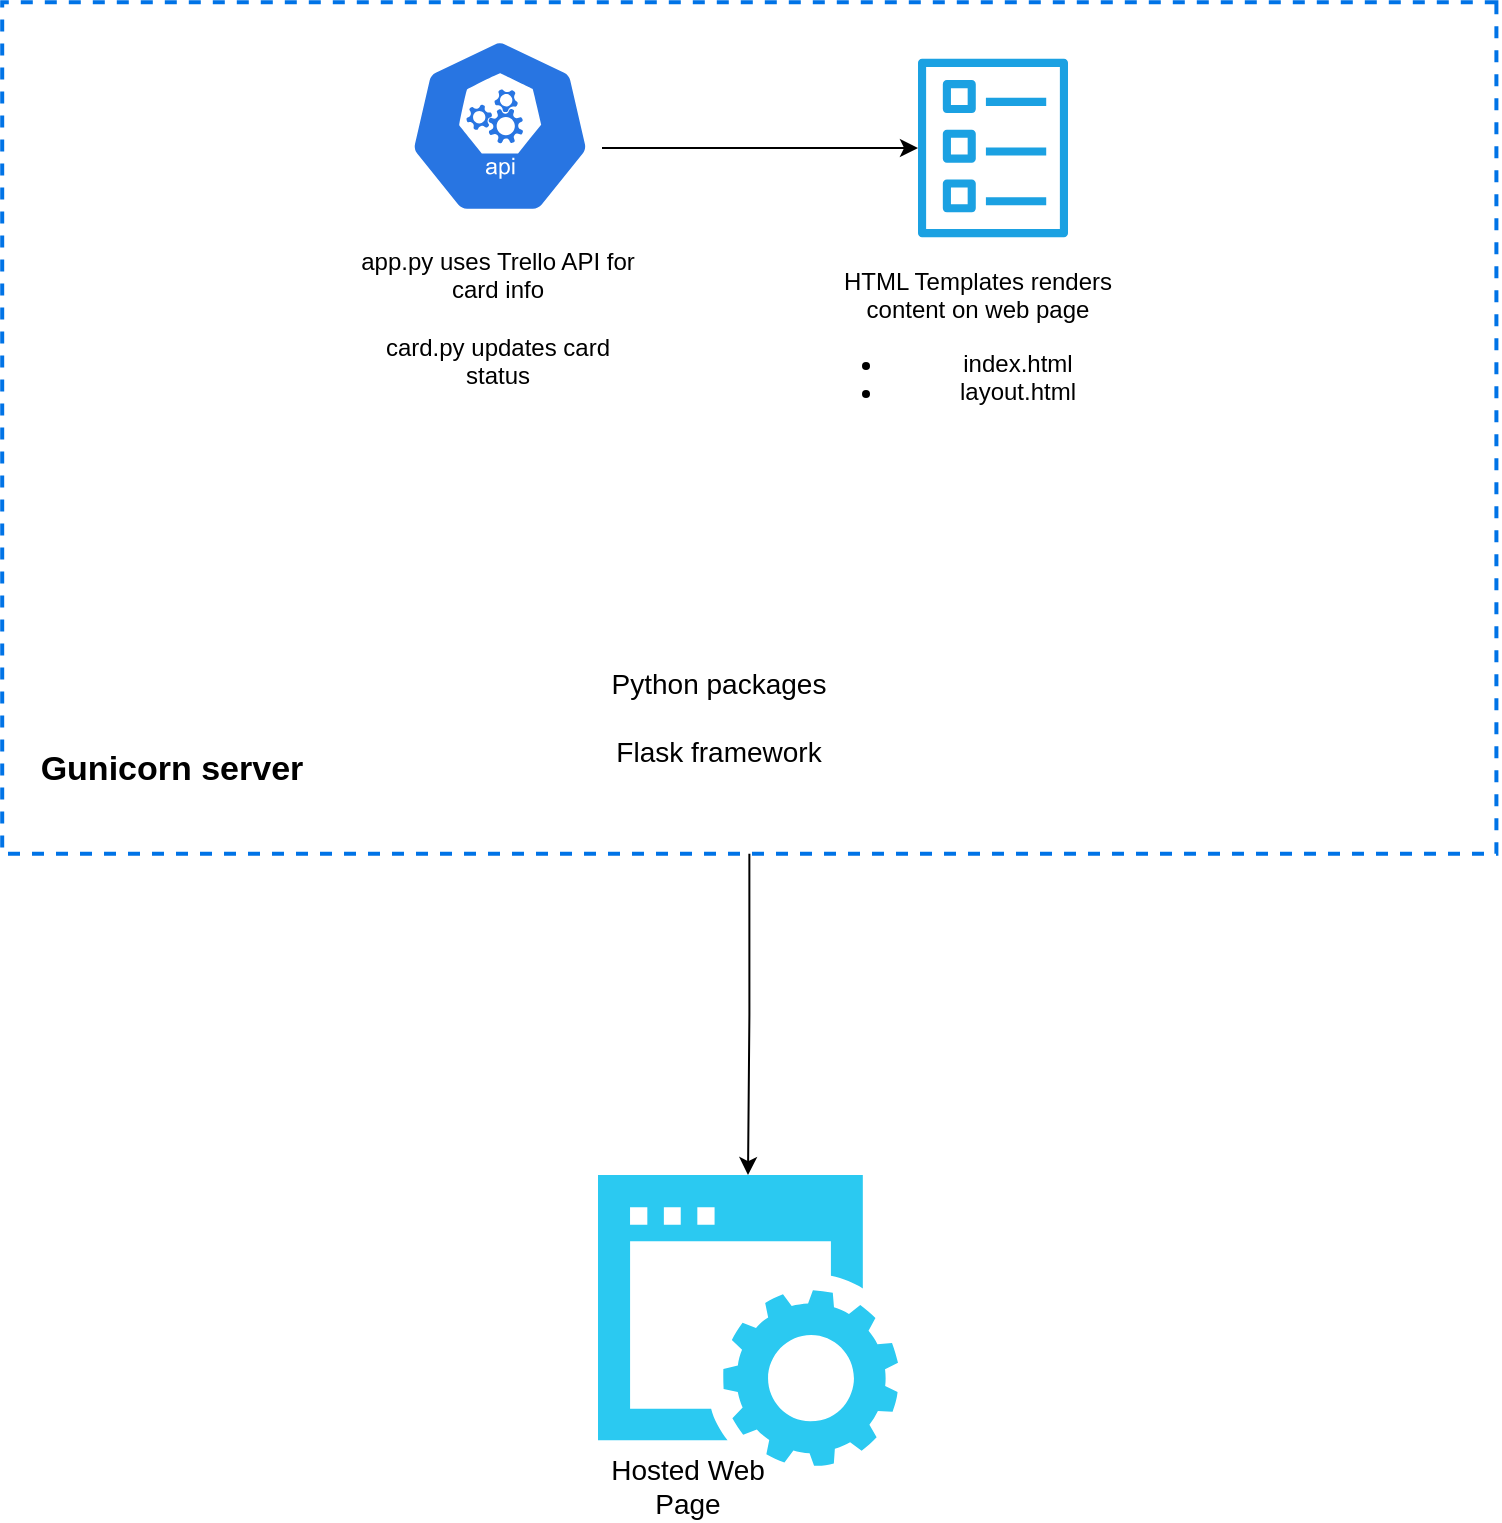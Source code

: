 <mxfile version="14.2.4" type="embed">
    <diagram id="_w8c44cjkvZutTlIz6G8" name="Page-1">
        <mxGraphModel dx="721" dy="615" grid="1" gridSize="10" guides="1" tooltips="1" connect="1" arrows="1" fold="1" page="1" pageScale="1" pageWidth="850" pageHeight="1100" math="0" shadow="0">
            <root>
                <mxCell id="0"/>
                <mxCell id="1" parent="0"/>
                <mxCell id="19" style="edgeStyle=orthogonalEdgeStyle;rounded=0;orthogonalLoop=1;jettySize=auto;html=1;" edge="1" parent="1" source="4" target="17">
                    <mxGeometry relative="1" as="geometry"/>
                </mxCell>
                <mxCell id="4" value="" style="rounded=0;whiteSpace=wrap;html=1;labelBackgroundColor=none;strokeWidth=2;fontSize=14;rotation=90;fillColor=none;dashed=1;strokeColor=#0073E6;" parent="1" vertex="1">
                    <mxGeometry x="212.75" y="81.45" width="425.8" height="747.1" as="geometry"/>
                </mxCell>
                <mxCell id="6" value="Python packages&lt;br&gt;&amp;nbsp;&lt;br&gt;Flask framework" style="text;html=1;strokeColor=none;fillColor=none;align=center;verticalAlign=middle;whiteSpace=wrap;rounded=0;dashed=1;labelBackgroundColor=none;fontSize=14;" parent="1" vertex="1">
                    <mxGeometry x="332.5" y="590" width="155" height="20" as="geometry"/>
                </mxCell>
                <mxCell id="8" value="" style="shape=image;html=1;verticalAlign=top;verticalLabelPosition=bottom;labelBackgroundColor=#ffffff;imageAspect=0;aspect=fixed;image=https://cdn4.iconfinder.com/data/icons/logos-and-brands/512/267_Python_logo-128.png;dashed=1;strokeColor=#0066CC;strokeWidth=1;fillColor=none;fontSize=14;" parent="1" vertex="1">
                    <mxGeometry x="370" y="490" width="80" height="80" as="geometry"/>
                </mxCell>
                <mxCell id="9" value="Gunicorn server" style="text;html=1;strokeColor=none;fillColor=none;align=center;verticalAlign=middle;whiteSpace=wrap;rounded=0;dashed=1;labelBackgroundColor=none;fontSize=17;fontStyle=1" parent="1" vertex="1">
                    <mxGeometry x="67.1" y="620" width="140" height="11.77" as="geometry"/>
                </mxCell>
                <mxCell id="10" value="" style="outlineConnect=0;fontColor=#ffffff;fillColor=#1ba1e2;strokeColor=#006EAF;dashed=0;verticalLabelPosition=bottom;verticalAlign=top;align=center;html=1;fontSize=12;fontStyle=0;aspect=fixed;pointerEvents=1;shape=mxgraph.aws4.template;" vertex="1" parent="1">
                    <mxGeometry x="510" y="270" width="75" height="90" as="geometry"/>
                </mxCell>
                <mxCell id="11" value="HTML Templates renders content on web page&lt;br&gt;&lt;ul&gt;&lt;li&gt;index.html&lt;/li&gt;&lt;li&gt;layout.html&lt;/li&gt;&lt;/ul&gt;" style="text;html=1;strokeColor=none;fillColor=none;align=center;verticalAlign=middle;whiteSpace=wrap;rounded=0;" vertex="1" parent="1">
                    <mxGeometry x="455" y="370" width="170" height="90" as="geometry"/>
                </mxCell>
                <mxCell id="16" style="edgeStyle=orthogonalEdgeStyle;rounded=0;orthogonalLoop=1;jettySize=auto;html=1;" edge="1" parent="1" source="13" target="10">
                    <mxGeometry relative="1" as="geometry">
                        <Array as="points">
                            <mxPoint x="390" y="315"/>
                            <mxPoint x="390" y="315"/>
                        </Array>
                    </mxGeometry>
                </mxCell>
                <mxCell id="13" value="" style="html=1;dashed=0;whitespace=wrap;fillColor=#2875E2;strokeColor=#ffffff;points=[[0.005,0.63,0],[0.1,0.2,0],[0.9,0.2,0],[0.5,0,0],[0.995,0.63,0],[0.72,0.99,0],[0.5,1,0],[0.28,0.99,0]];shape=mxgraph.kubernetes.icon;prIcon=api" vertex="1" parent="1">
                    <mxGeometry x="250" y="260" width="102" height="88" as="geometry"/>
                </mxCell>
                <mxCell id="14" value="app.py uses Trello API for card info&lt;br&gt;&lt;br&gt;card.py updates card status" style="text;html=1;strokeColor=none;fillColor=none;align=center;verticalAlign=middle;whiteSpace=wrap;rounded=0;" vertex="1" parent="1">
                    <mxGeometry x="230" y="390" width="140" height="20" as="geometry"/>
                </mxCell>
                <mxCell id="17" value="" style="html=1;aspect=fixed;strokeColor=none;shadow=0;align=center;verticalAlign=top;shape=mxgraph.gcp2.website;labelBackgroundColor=#333333;fillColor=#2BC9F1;" vertex="1" parent="1">
                    <mxGeometry x="350" y="828.55" width="150" height="145.5" as="geometry"/>
                </mxCell>
                <mxCell id="18" value="Hosted Web Page" style="text;html=1;strokeColor=none;fillColor=none;align=center;verticalAlign=middle;whiteSpace=wrap;rounded=0;dashed=1;labelBackgroundColor=none;fontSize=14;" vertex="1" parent="1">
                    <mxGeometry x="350" y="974.05" width="90" height="20" as="geometry"/>
                </mxCell>
            </root>
        </mxGraphModel>
    </diagram>
</mxfile>